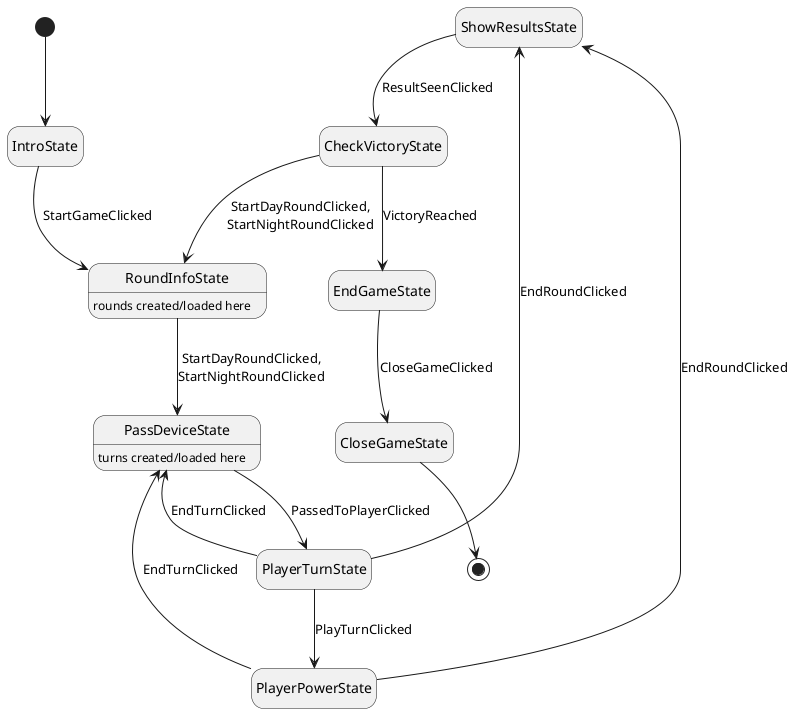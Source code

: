 @startuml
hide empty description

State ShowResultsState
State RoundInfoState
State PlayerTurnState
State PlayerPowerState
State PassDeviceState
State IntroState
State EndGameState
State CheckVictoryState
state CloseGameState


[*] --> IntroState
IntroState --> RoundInfoState: StartGameClicked

PassDeviceState --> PlayerTurnState: PassedToPlayerClicked
PassDeviceState : turns created/loaded here

PlayerPowerState --> ShowResultsState: EndRoundClicked
PlayerPowerState --> PassDeviceState: EndTurnClicked

PlayerTurnState --> ShowResultsState: EndRoundClicked
PlayerTurnState --> PassDeviceState: EndTurnClicked
PlayerTurnState --> PlayerPowerState: PlayTurnClicked

RoundInfoState --> PassDeviceState: StartDayRoundClicked,\nStartNightRoundClicked
RoundInfoState : rounds created/loaded here

ShowResultsState --> CheckVictoryState: ResultSeenClicked

CheckVictoryState --> EndGameState: VictoryReached
CheckVictoryState --> RoundInfoState: StartDayRoundClicked,\nStartNightRoundClicked

EndGameState --> CloseGameState: CloseGameClicked

CloseGameState --> [*]

@enduml
